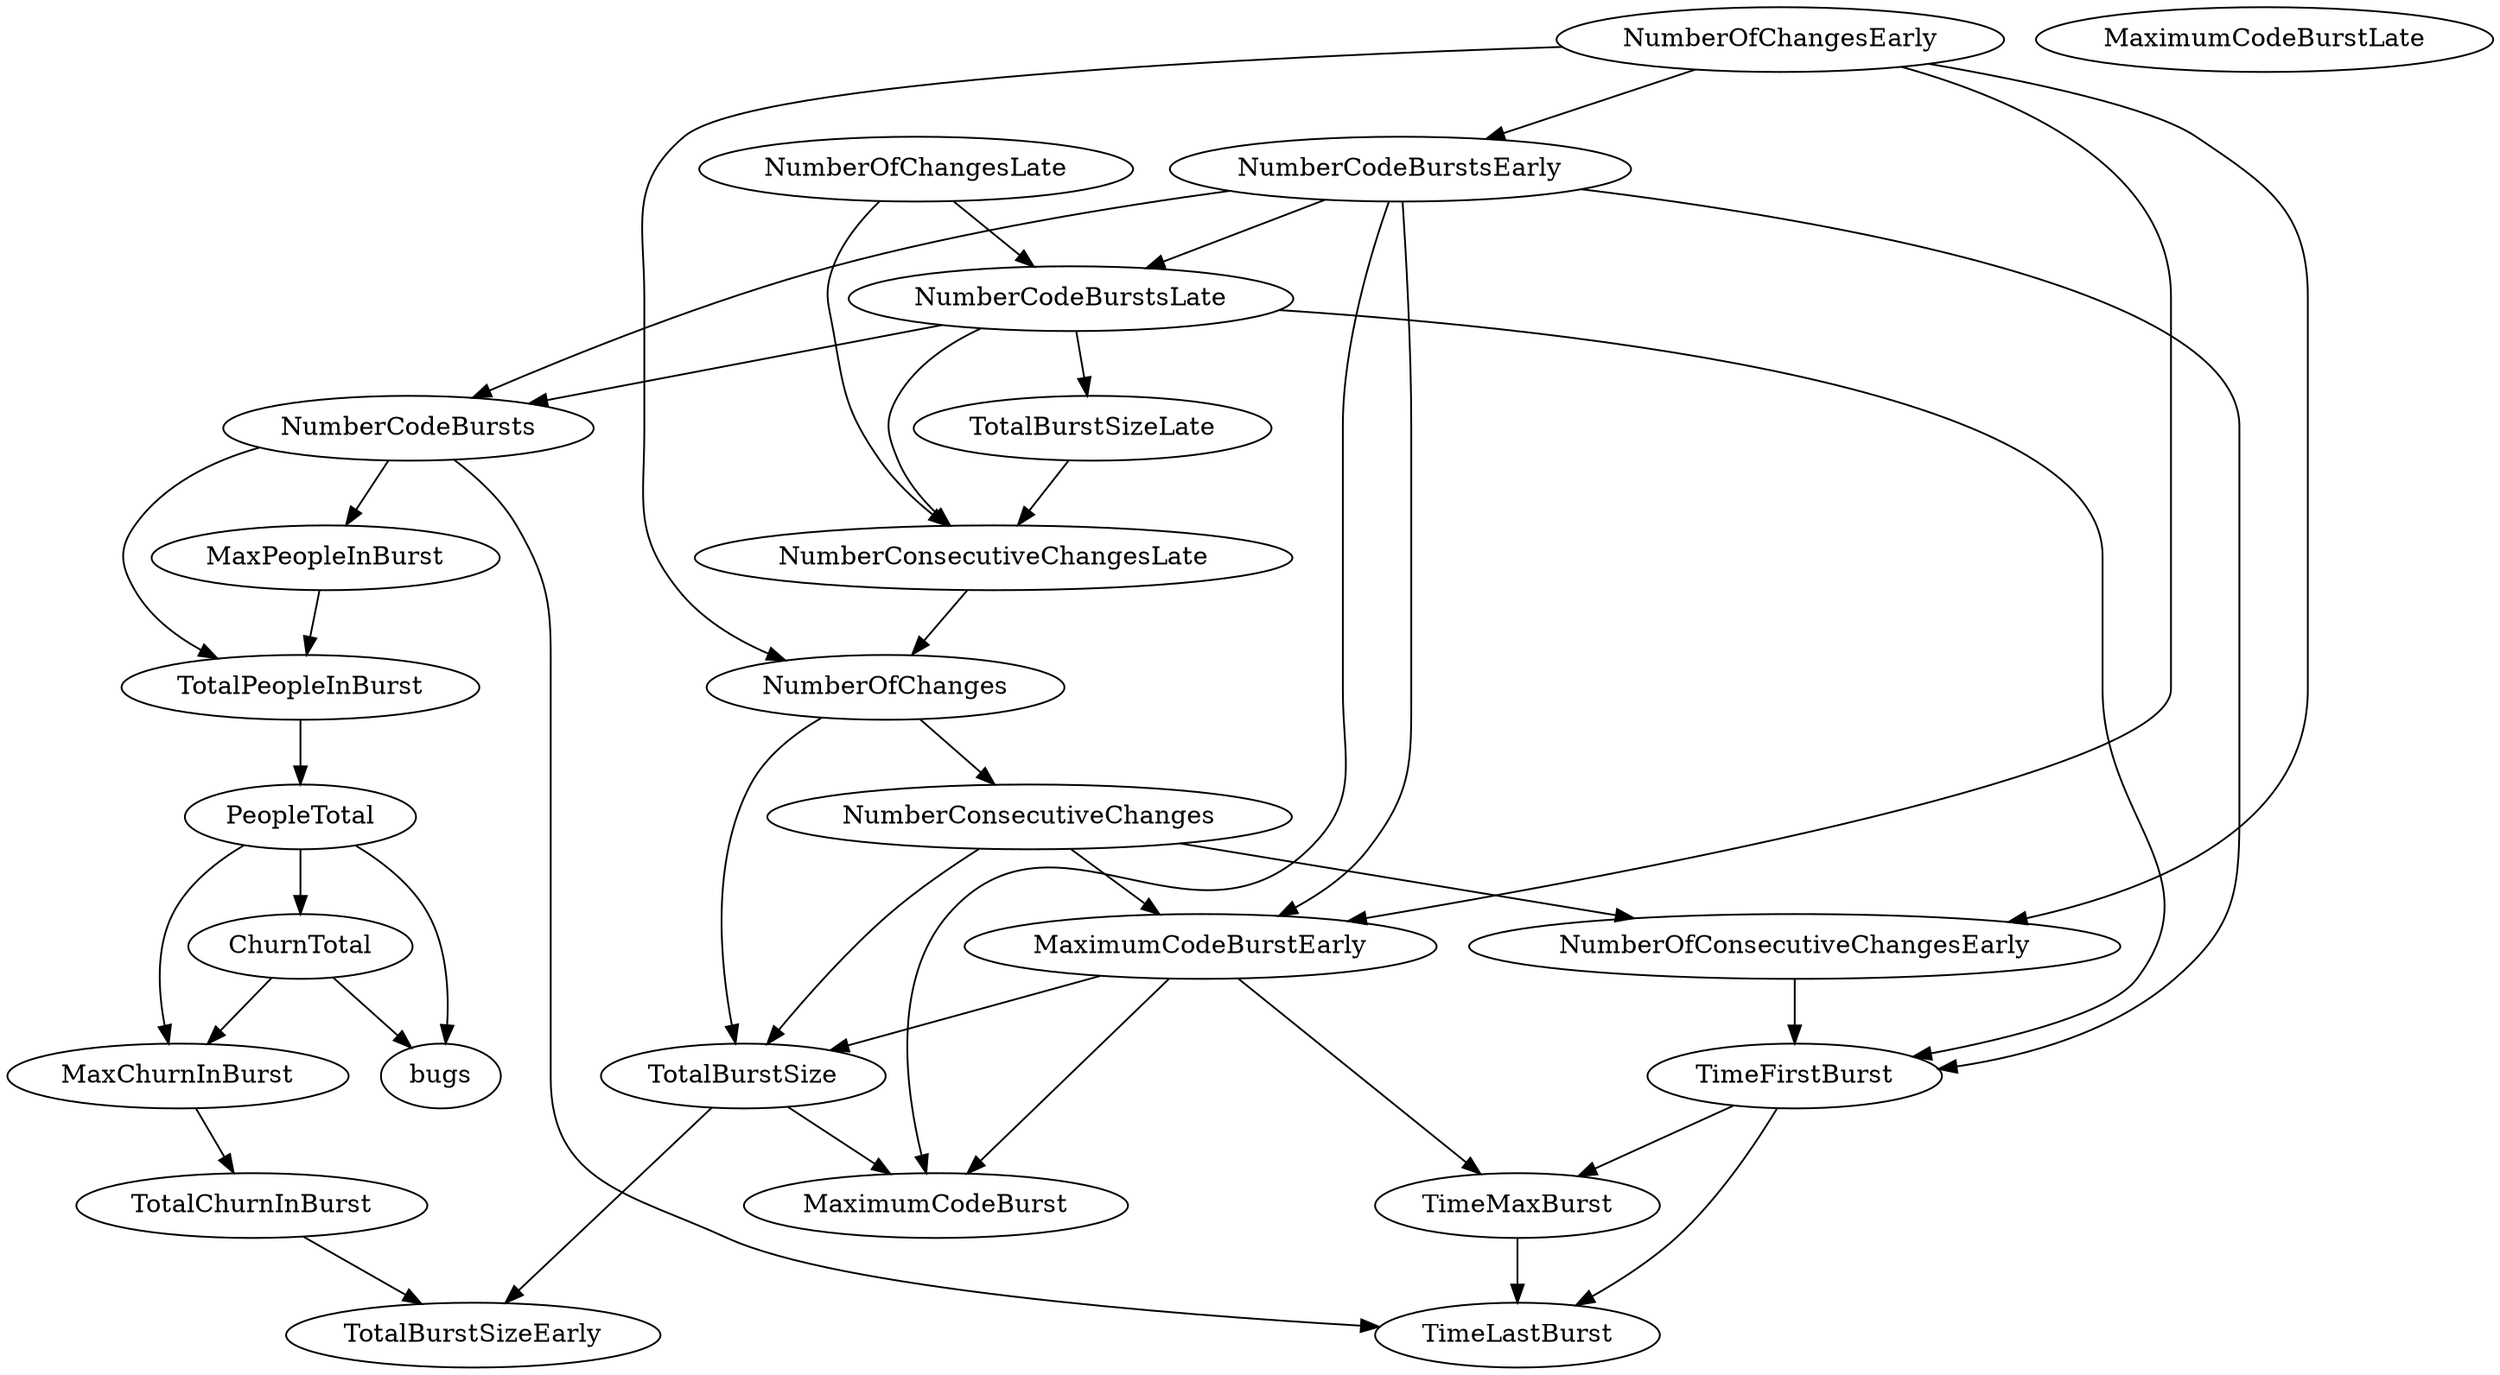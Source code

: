 digraph {
   TotalPeopleInBurst;
   MaximumCodeBurstLate;
   NumberOfChanges;
   MaxPeopleInBurst;
   TotalBurstSizeLate;
   NumberCodeBurstsLate;
   NumberOfChangesLate;
   NumberOfChangesEarly;
   MaxChurnInBurst;
   MaximumCodeBurstEarly;
   NumberCodeBurstsEarly;
   TimeFirstBurst;
   TotalChurnInBurst;
   ChurnTotal;
   MaximumCodeBurst;
   NumberOfConsecutiveChangesEarly;
   NumberConsecutiveChangesLate;
   TotalBurstSizeEarly;
   TotalBurstSize;
   TimeMaxBurst;
   NumberConsecutiveChanges;
   TimeLastBurst;
   NumberCodeBursts;
   PeopleTotal;
   bugs;
   TotalPeopleInBurst -> PeopleTotal;
   NumberOfChanges -> TotalBurstSize;
   NumberOfChanges -> NumberConsecutiveChanges;
   MaxPeopleInBurst -> TotalPeopleInBurst;
   TotalBurstSizeLate -> NumberConsecutiveChangesLate;
   NumberCodeBurstsLate -> TotalBurstSizeLate;
   NumberCodeBurstsLate -> TimeFirstBurst;
   NumberCodeBurstsLate -> NumberConsecutiveChangesLate;
   NumberCodeBurstsLate -> NumberCodeBursts;
   NumberOfChangesLate -> NumberCodeBurstsLate;
   NumberOfChangesLate -> NumberConsecutiveChangesLate;
   NumberOfChangesEarly -> NumberOfChanges;
   NumberOfChangesEarly -> MaximumCodeBurstEarly;
   NumberOfChangesEarly -> NumberCodeBurstsEarly;
   NumberOfChangesEarly -> NumberOfConsecutiveChangesEarly;
   MaxChurnInBurst -> TotalChurnInBurst;
   MaximumCodeBurstEarly -> MaximumCodeBurst;
   MaximumCodeBurstEarly -> TotalBurstSize;
   MaximumCodeBurstEarly -> TimeMaxBurst;
   NumberCodeBurstsEarly -> NumberCodeBurstsLate;
   NumberCodeBurstsEarly -> MaximumCodeBurstEarly;
   NumberCodeBurstsEarly -> TimeFirstBurst;
   NumberCodeBurstsEarly -> MaximumCodeBurst;
   NumberCodeBurstsEarly -> NumberCodeBursts;
   TimeFirstBurst -> TimeMaxBurst;
   TimeFirstBurst -> TimeLastBurst;
   TotalChurnInBurst -> TotalBurstSizeEarly;
   ChurnTotal -> MaxChurnInBurst;
   ChurnTotal -> bugs;
   NumberOfConsecutiveChangesEarly -> TimeFirstBurst;
   NumberConsecutiveChangesLate -> NumberOfChanges;
   TotalBurstSize -> MaximumCodeBurst;
   TotalBurstSize -> TotalBurstSizeEarly;
   TimeMaxBurst -> TimeLastBurst;
   NumberConsecutiveChanges -> MaximumCodeBurstEarly;
   NumberConsecutiveChanges -> NumberOfConsecutiveChangesEarly;
   NumberConsecutiveChanges -> TotalBurstSize;
   NumberCodeBursts -> TotalPeopleInBurst;
   NumberCodeBursts -> MaxPeopleInBurst;
   NumberCodeBursts -> TimeLastBurst;
   PeopleTotal -> MaxChurnInBurst;
   PeopleTotal -> ChurnTotal;
   PeopleTotal -> bugs;
}
